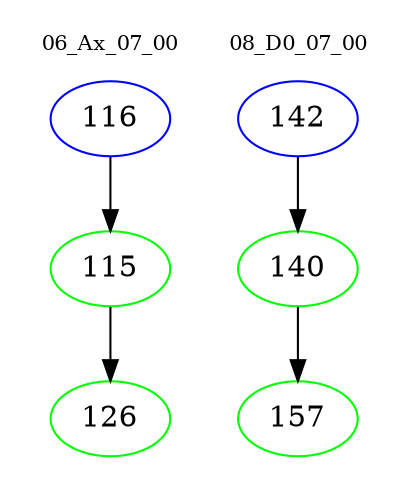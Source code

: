 digraph{
subgraph cluster_0 {
color = white
label = "06_Ax_07_00";
fontsize=10;
T0_116 [label="116", color="blue"]
T0_116 -> T0_115 [color="black"]
T0_115 [label="115", color="green"]
T0_115 -> T0_126 [color="black"]
T0_126 [label="126", color="green"]
}
subgraph cluster_1 {
color = white
label = "08_D0_07_00";
fontsize=10;
T1_142 [label="142", color="blue"]
T1_142 -> T1_140 [color="black"]
T1_140 [label="140", color="green"]
T1_140 -> T1_157 [color="black"]
T1_157 [label="157", color="green"]
}
}
